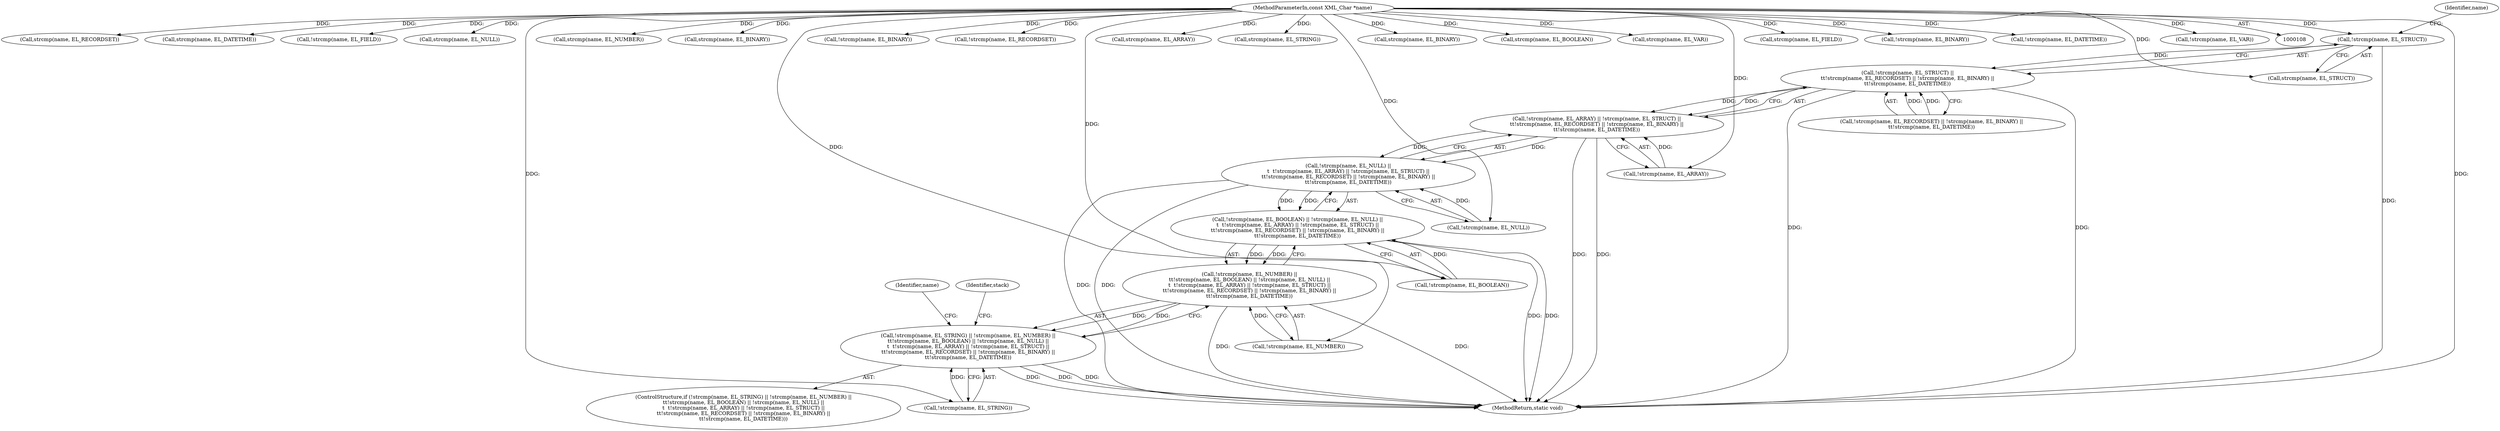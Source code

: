 digraph "0_php-src_a14fdb9746262549bbbb96abb87338bacd147e1b?w=1_0@API" {
"1000160" [label="(Call,!strcmp(name, EL_STRUCT))"];
"1000110" [label="(MethodParameterIn,const XML_Char *name)"];
"1000159" [label="(Call,!strcmp(name, EL_STRUCT) ||\n\t\t!strcmp(name, EL_RECORDSET) || !strcmp(name, EL_BINARY) ||\n\t\t!strcmp(name, EL_DATETIME))"];
"1000154" [label="(Call,!strcmp(name, EL_ARRAY) || !strcmp(name, EL_STRUCT) ||\n\t\t!strcmp(name, EL_RECORDSET) || !strcmp(name, EL_BINARY) ||\n\t\t!strcmp(name, EL_DATETIME))"];
"1000149" [label="(Call,!strcmp(name, EL_NULL) ||\n\t  \t!strcmp(name, EL_ARRAY) || !strcmp(name, EL_STRUCT) ||\n\t\t!strcmp(name, EL_RECORDSET) || !strcmp(name, EL_BINARY) ||\n\t\t!strcmp(name, EL_DATETIME))"];
"1000144" [label="(Call,!strcmp(name, EL_BOOLEAN) || !strcmp(name, EL_NULL) ||\n\t  \t!strcmp(name, EL_ARRAY) || !strcmp(name, EL_STRUCT) ||\n\t\t!strcmp(name, EL_RECORDSET) || !strcmp(name, EL_BINARY) ||\n\t\t!strcmp(name, EL_DATETIME))"];
"1000139" [label="(Call,!strcmp(name, EL_NUMBER) ||\n\t\t!strcmp(name, EL_BOOLEAN) || !strcmp(name, EL_NULL) ||\n\t  \t!strcmp(name, EL_ARRAY) || !strcmp(name, EL_STRUCT) ||\n\t\t!strcmp(name, EL_RECORDSET) || !strcmp(name, EL_BINARY) ||\n\t\t!strcmp(name, EL_DATETIME))"];
"1000134" [label="(Call,!strcmp(name, EL_STRING) || !strcmp(name, EL_NUMBER) ||\n\t\t!strcmp(name, EL_BOOLEAN) || !strcmp(name, EL_NULL) ||\n\t  \t!strcmp(name, EL_ARRAY) || !strcmp(name, EL_STRUCT) ||\n\t\t!strcmp(name, EL_RECORDSET) || !strcmp(name, EL_BINARY) ||\n\t\t!strcmp(name, EL_DATETIME))"];
"1000139" [label="(Call,!strcmp(name, EL_NUMBER) ||\n\t\t!strcmp(name, EL_BOOLEAN) || !strcmp(name, EL_NULL) ||\n\t  \t!strcmp(name, EL_ARRAY) || !strcmp(name, EL_STRUCT) ||\n\t\t!strcmp(name, EL_RECORDSET) || !strcmp(name, EL_BINARY) ||\n\t\t!strcmp(name, EL_DATETIME))"];
"1000166" [label="(Call,strcmp(name, EL_RECORDSET))"];
"1000175" [label="(Call,strcmp(name, EL_DATETIME))"];
"1000562" [label="(Call,!strcmp(name, EL_FIELD))"];
"1000151" [label="(Call,strcmp(name, EL_NULL))"];
"1000167" [label="(Identifier,name)"];
"1000545" [label="(Identifier,name)"];
"1000180" [label="(Identifier,stack)"];
"1000155" [label="(Call,!strcmp(name, EL_ARRAY))"];
"1000141" [label="(Call,strcmp(name, EL_NUMBER))"];
"1000171" [label="(Call,strcmp(name, EL_BINARY))"];
"1000140" [label="(Call,!strcmp(name, EL_NUMBER))"];
"1000213" [label="(Call,!strcmp(name, EL_BINARY))"];
"1000165" [label="(Call,!strcmp(name, EL_RECORDSET))"];
"1000110" [label="(MethodParameterIn,const XML_Char *name)"];
"1000161" [label="(Call,strcmp(name, EL_STRUCT))"];
"1000156" [label="(Call,strcmp(name, EL_ARRAY))"];
"1000164" [label="(Call,!strcmp(name, EL_RECORDSET) || !strcmp(name, EL_BINARY) ||\n\t\t!strcmp(name, EL_DATETIME))"];
"1000136" [label="(Call,strcmp(name, EL_STRING))"];
"1000135" [label="(Call,!strcmp(name, EL_STRING))"];
"1000160" [label="(Call,!strcmp(name, EL_STRUCT))"];
"1000214" [label="(Call,strcmp(name, EL_BINARY))"];
"1000146" [label="(Call,strcmp(name, EL_BOOLEAN))"];
"1000133" [label="(ControlStructure,if (!strcmp(name, EL_STRING) || !strcmp(name, EL_NUMBER) ||\n\t\t!strcmp(name, EL_BOOLEAN) || !strcmp(name, EL_NULL) ||\n\t  \t!strcmp(name, EL_ARRAY) || !strcmp(name, EL_STRUCT) ||\n\t\t!strcmp(name, EL_RECORDSET) || !strcmp(name, EL_BINARY) ||\n\t\t!strcmp(name, EL_DATETIME)))"];
"1000159" [label="(Call,!strcmp(name, EL_STRUCT) ||\n\t\t!strcmp(name, EL_RECORDSET) || !strcmp(name, EL_BINARY) ||\n\t\t!strcmp(name, EL_DATETIME))"];
"1000544" [label="(Call,strcmp(name, EL_VAR))"];
"1000580" [label="(MethodReturn,static void)"];
"1000563" [label="(Call,strcmp(name, EL_FIELD))"];
"1000149" [label="(Call,!strcmp(name, EL_NULL) ||\n\t  \t!strcmp(name, EL_ARRAY) || !strcmp(name, EL_STRUCT) ||\n\t\t!strcmp(name, EL_RECORDSET) || !strcmp(name, EL_BINARY) ||\n\t\t!strcmp(name, EL_DATETIME))"];
"1000154" [label="(Call,!strcmp(name, EL_ARRAY) || !strcmp(name, EL_STRUCT) ||\n\t\t!strcmp(name, EL_RECORDSET) || !strcmp(name, EL_BINARY) ||\n\t\t!strcmp(name, EL_DATETIME))"];
"1000134" [label="(Call,!strcmp(name, EL_STRING) || !strcmp(name, EL_NUMBER) ||\n\t\t!strcmp(name, EL_BOOLEAN) || !strcmp(name, EL_NULL) ||\n\t  \t!strcmp(name, EL_ARRAY) || !strcmp(name, EL_STRUCT) ||\n\t\t!strcmp(name, EL_RECORDSET) || !strcmp(name, EL_BINARY) ||\n\t\t!strcmp(name, EL_DATETIME))"];
"1000170" [label="(Call,!strcmp(name, EL_BINARY))"];
"1000174" [label="(Call,!strcmp(name, EL_DATETIME))"];
"1000145" [label="(Call,!strcmp(name, EL_BOOLEAN))"];
"1000150" [label="(Call,!strcmp(name, EL_NULL))"];
"1000543" [label="(Call,!strcmp(name, EL_VAR))"];
"1000144" [label="(Call,!strcmp(name, EL_BOOLEAN) || !strcmp(name, EL_NULL) ||\n\t  \t!strcmp(name, EL_ARRAY) || !strcmp(name, EL_STRUCT) ||\n\t\t!strcmp(name, EL_RECORDSET) || !strcmp(name, EL_BINARY) ||\n\t\t!strcmp(name, EL_DATETIME))"];
"1000160" -> "1000159"  [label="AST: "];
"1000160" -> "1000161"  [label="CFG: "];
"1000161" -> "1000160"  [label="AST: "];
"1000167" -> "1000160"  [label="CFG: "];
"1000159" -> "1000160"  [label="CFG: "];
"1000160" -> "1000580"  [label="DDG: "];
"1000160" -> "1000159"  [label="DDG: "];
"1000110" -> "1000160"  [label="DDG: "];
"1000110" -> "1000108"  [label="AST: "];
"1000110" -> "1000580"  [label="DDG: "];
"1000110" -> "1000135"  [label="DDG: "];
"1000110" -> "1000136"  [label="DDG: "];
"1000110" -> "1000140"  [label="DDG: "];
"1000110" -> "1000141"  [label="DDG: "];
"1000110" -> "1000145"  [label="DDG: "];
"1000110" -> "1000146"  [label="DDG: "];
"1000110" -> "1000150"  [label="DDG: "];
"1000110" -> "1000151"  [label="DDG: "];
"1000110" -> "1000155"  [label="DDG: "];
"1000110" -> "1000156"  [label="DDG: "];
"1000110" -> "1000161"  [label="DDG: "];
"1000110" -> "1000165"  [label="DDG: "];
"1000110" -> "1000166"  [label="DDG: "];
"1000110" -> "1000170"  [label="DDG: "];
"1000110" -> "1000171"  [label="DDG: "];
"1000110" -> "1000174"  [label="DDG: "];
"1000110" -> "1000175"  [label="DDG: "];
"1000110" -> "1000213"  [label="DDG: "];
"1000110" -> "1000214"  [label="DDG: "];
"1000110" -> "1000543"  [label="DDG: "];
"1000110" -> "1000544"  [label="DDG: "];
"1000110" -> "1000562"  [label="DDG: "];
"1000110" -> "1000563"  [label="DDG: "];
"1000159" -> "1000154"  [label="AST: "];
"1000159" -> "1000164"  [label="CFG: "];
"1000164" -> "1000159"  [label="AST: "];
"1000154" -> "1000159"  [label="CFG: "];
"1000159" -> "1000580"  [label="DDG: "];
"1000159" -> "1000580"  [label="DDG: "];
"1000159" -> "1000154"  [label="DDG: "];
"1000159" -> "1000154"  [label="DDG: "];
"1000164" -> "1000159"  [label="DDG: "];
"1000164" -> "1000159"  [label="DDG: "];
"1000154" -> "1000149"  [label="AST: "];
"1000154" -> "1000155"  [label="CFG: "];
"1000155" -> "1000154"  [label="AST: "];
"1000149" -> "1000154"  [label="CFG: "];
"1000154" -> "1000580"  [label="DDG: "];
"1000154" -> "1000580"  [label="DDG: "];
"1000154" -> "1000149"  [label="DDG: "];
"1000154" -> "1000149"  [label="DDG: "];
"1000155" -> "1000154"  [label="DDG: "];
"1000149" -> "1000144"  [label="AST: "];
"1000149" -> "1000150"  [label="CFG: "];
"1000150" -> "1000149"  [label="AST: "];
"1000144" -> "1000149"  [label="CFG: "];
"1000149" -> "1000580"  [label="DDG: "];
"1000149" -> "1000580"  [label="DDG: "];
"1000149" -> "1000144"  [label="DDG: "];
"1000149" -> "1000144"  [label="DDG: "];
"1000150" -> "1000149"  [label="DDG: "];
"1000144" -> "1000139"  [label="AST: "];
"1000144" -> "1000145"  [label="CFG: "];
"1000145" -> "1000144"  [label="AST: "];
"1000139" -> "1000144"  [label="CFG: "];
"1000144" -> "1000580"  [label="DDG: "];
"1000144" -> "1000580"  [label="DDG: "];
"1000144" -> "1000139"  [label="DDG: "];
"1000144" -> "1000139"  [label="DDG: "];
"1000145" -> "1000144"  [label="DDG: "];
"1000139" -> "1000134"  [label="AST: "];
"1000139" -> "1000140"  [label="CFG: "];
"1000140" -> "1000139"  [label="AST: "];
"1000134" -> "1000139"  [label="CFG: "];
"1000139" -> "1000580"  [label="DDG: "];
"1000139" -> "1000580"  [label="DDG: "];
"1000139" -> "1000134"  [label="DDG: "];
"1000139" -> "1000134"  [label="DDG: "];
"1000140" -> "1000139"  [label="DDG: "];
"1000134" -> "1000133"  [label="AST: "];
"1000134" -> "1000135"  [label="CFG: "];
"1000135" -> "1000134"  [label="AST: "];
"1000180" -> "1000134"  [label="CFG: "];
"1000545" -> "1000134"  [label="CFG: "];
"1000134" -> "1000580"  [label="DDG: "];
"1000134" -> "1000580"  [label="DDG: "];
"1000134" -> "1000580"  [label="DDG: "];
"1000135" -> "1000134"  [label="DDG: "];
}
